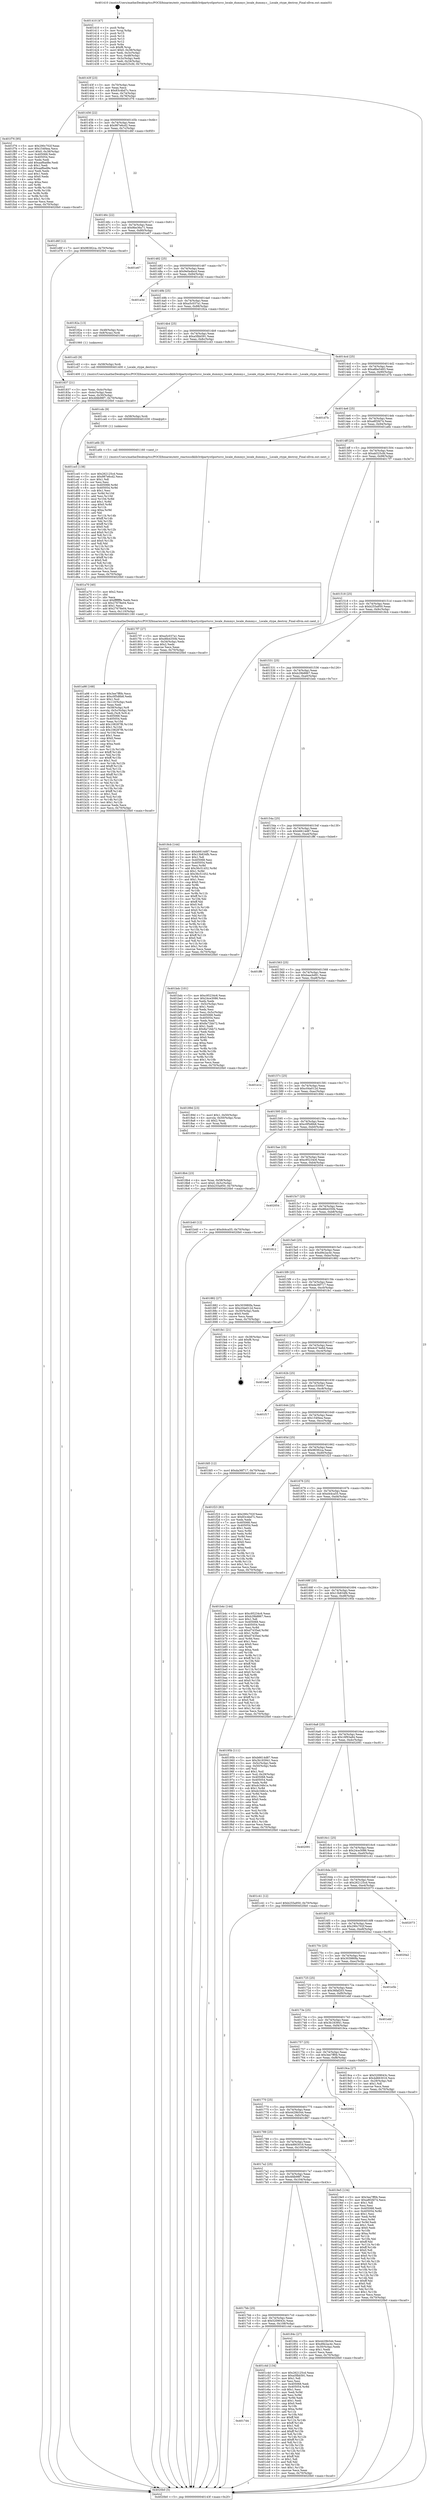digraph "0x401410" {
  label = "0x401410 (/mnt/c/Users/mathe/Desktop/tcc/POCII/binaries/extr_reactossdklib3rdpartystlportsrcc_locale_dummyc_locale_dummy.c__Locale_ctype_destroy_Final-ollvm.out::main(0))"
  labelloc = "t"
  node[shape=record]

  Entry [label="",width=0.3,height=0.3,shape=circle,fillcolor=black,style=filled]
  "0x40143f" [label="{
     0x40143f [23]\l
     | [instrs]\l
     &nbsp;&nbsp;0x40143f \<+3\>: mov -0x70(%rbp),%eax\l
     &nbsp;&nbsp;0x401442 \<+2\>: mov %eax,%ecx\l
     &nbsp;&nbsp;0x401444 \<+6\>: sub $0x83c4bd7c,%ecx\l
     &nbsp;&nbsp;0x40144a \<+3\>: mov %eax,-0x74(%rbp)\l
     &nbsp;&nbsp;0x40144d \<+3\>: mov %ecx,-0x78(%rbp)\l
     &nbsp;&nbsp;0x401450 \<+6\>: je 0000000000401f76 \<main+0xb66\>\l
  }"]
  "0x401f76" [label="{
     0x401f76 [95]\l
     | [instrs]\l
     &nbsp;&nbsp;0x401f76 \<+5\>: mov $0x290c702f,%eax\l
     &nbsp;&nbsp;0x401f7b \<+5\>: mov $0x154f4ea,%ecx\l
     &nbsp;&nbsp;0x401f80 \<+7\>: movl $0x0,-0x38(%rbp)\l
     &nbsp;&nbsp;0x401f87 \<+7\>: mov 0x405068,%edx\l
     &nbsp;&nbsp;0x401f8e \<+7\>: mov 0x405054,%esi\l
     &nbsp;&nbsp;0x401f95 \<+2\>: mov %edx,%edi\l
     &nbsp;&nbsp;0x401f97 \<+6\>: add $0xaaf6ad8e,%edi\l
     &nbsp;&nbsp;0x401f9d \<+3\>: sub $0x1,%edi\l
     &nbsp;&nbsp;0x401fa0 \<+6\>: sub $0xaaf6ad8e,%edi\l
     &nbsp;&nbsp;0x401fa6 \<+3\>: imul %edi,%edx\l
     &nbsp;&nbsp;0x401fa9 \<+3\>: and $0x1,%edx\l
     &nbsp;&nbsp;0x401fac \<+3\>: cmp $0x0,%edx\l
     &nbsp;&nbsp;0x401faf \<+4\>: sete %r8b\l
     &nbsp;&nbsp;0x401fb3 \<+3\>: cmp $0xa,%esi\l
     &nbsp;&nbsp;0x401fb6 \<+4\>: setl %r9b\l
     &nbsp;&nbsp;0x401fba \<+3\>: mov %r8b,%r10b\l
     &nbsp;&nbsp;0x401fbd \<+3\>: and %r9b,%r10b\l
     &nbsp;&nbsp;0x401fc0 \<+3\>: xor %r9b,%r8b\l
     &nbsp;&nbsp;0x401fc3 \<+3\>: or %r8b,%r10b\l
     &nbsp;&nbsp;0x401fc6 \<+4\>: test $0x1,%r10b\l
     &nbsp;&nbsp;0x401fca \<+3\>: cmovne %ecx,%eax\l
     &nbsp;&nbsp;0x401fcd \<+3\>: mov %eax,-0x70(%rbp)\l
     &nbsp;&nbsp;0x401fd0 \<+5\>: jmp 00000000004020b0 \<main+0xca0\>\l
  }"]
  "0x401456" [label="{
     0x401456 [22]\l
     | [instrs]\l
     &nbsp;&nbsp;0x401456 \<+5\>: jmp 000000000040145b \<main+0x4b\>\l
     &nbsp;&nbsp;0x40145b \<+3\>: mov -0x74(%rbp),%eax\l
     &nbsp;&nbsp;0x40145e \<+5\>: sub $0x987e6cd2,%eax\l
     &nbsp;&nbsp;0x401463 \<+3\>: mov %eax,-0x7c(%rbp)\l
     &nbsp;&nbsp;0x401466 \<+6\>: je 0000000000401d6f \<main+0x95f\>\l
  }"]
  Exit [label="",width=0.3,height=0.3,shape=circle,fillcolor=black,style=filled,peripheries=2]
  "0x401d6f" [label="{
     0x401d6f [12]\l
     | [instrs]\l
     &nbsp;&nbsp;0x401d6f \<+7\>: movl $0x98382ca,-0x70(%rbp)\l
     &nbsp;&nbsp;0x401d76 \<+5\>: jmp 00000000004020b0 \<main+0xca0\>\l
  }"]
  "0x40146c" [label="{
     0x40146c [22]\l
     | [instrs]\l
     &nbsp;&nbsp;0x40146c \<+5\>: jmp 0000000000401471 \<main+0x61\>\l
     &nbsp;&nbsp;0x401471 \<+3\>: mov -0x74(%rbp),%eax\l
     &nbsp;&nbsp;0x401474 \<+5\>: sub $0x9be36a71,%eax\l
     &nbsp;&nbsp;0x401479 \<+3\>: mov %eax,-0x80(%rbp)\l
     &nbsp;&nbsp;0x40147c \<+6\>: je 0000000000401e67 \<main+0xa57\>\l
  }"]
  "0x401ce5" [label="{
     0x401ce5 [138]\l
     | [instrs]\l
     &nbsp;&nbsp;0x401ce5 \<+5\>: mov $0x262125cd,%eax\l
     &nbsp;&nbsp;0x401cea \<+5\>: mov $0x987e6cd2,%ecx\l
     &nbsp;&nbsp;0x401cef \<+2\>: mov $0x1,%dl\l
     &nbsp;&nbsp;0x401cf1 \<+2\>: xor %esi,%esi\l
     &nbsp;&nbsp;0x401cf3 \<+8\>: mov 0x405068,%r8d\l
     &nbsp;&nbsp;0x401cfb \<+8\>: mov 0x405054,%r9d\l
     &nbsp;&nbsp;0x401d03 \<+3\>: sub $0x1,%esi\l
     &nbsp;&nbsp;0x401d06 \<+3\>: mov %r8d,%r10d\l
     &nbsp;&nbsp;0x401d09 \<+3\>: add %esi,%r10d\l
     &nbsp;&nbsp;0x401d0c \<+4\>: imul %r10d,%r8d\l
     &nbsp;&nbsp;0x401d10 \<+4\>: and $0x1,%r8d\l
     &nbsp;&nbsp;0x401d14 \<+4\>: cmp $0x0,%r8d\l
     &nbsp;&nbsp;0x401d18 \<+4\>: sete %r11b\l
     &nbsp;&nbsp;0x401d1c \<+4\>: cmp $0xa,%r9d\l
     &nbsp;&nbsp;0x401d20 \<+3\>: setl %bl\l
     &nbsp;&nbsp;0x401d23 \<+3\>: mov %r11b,%r14b\l
     &nbsp;&nbsp;0x401d26 \<+4\>: xor $0xff,%r14b\l
     &nbsp;&nbsp;0x401d2a \<+3\>: mov %bl,%r15b\l
     &nbsp;&nbsp;0x401d2d \<+4\>: xor $0xff,%r15b\l
     &nbsp;&nbsp;0x401d31 \<+3\>: xor $0x0,%dl\l
     &nbsp;&nbsp;0x401d34 \<+3\>: mov %r14b,%r12b\l
     &nbsp;&nbsp;0x401d37 \<+4\>: and $0x0,%r12b\l
     &nbsp;&nbsp;0x401d3b \<+3\>: and %dl,%r11b\l
     &nbsp;&nbsp;0x401d3e \<+3\>: mov %r15b,%r13b\l
     &nbsp;&nbsp;0x401d41 \<+4\>: and $0x0,%r13b\l
     &nbsp;&nbsp;0x401d45 \<+2\>: and %dl,%bl\l
     &nbsp;&nbsp;0x401d47 \<+3\>: or %r11b,%r12b\l
     &nbsp;&nbsp;0x401d4a \<+3\>: or %bl,%r13b\l
     &nbsp;&nbsp;0x401d4d \<+3\>: xor %r13b,%r12b\l
     &nbsp;&nbsp;0x401d50 \<+3\>: or %r15b,%r14b\l
     &nbsp;&nbsp;0x401d53 \<+4\>: xor $0xff,%r14b\l
     &nbsp;&nbsp;0x401d57 \<+3\>: or $0x0,%dl\l
     &nbsp;&nbsp;0x401d5a \<+3\>: and %dl,%r14b\l
     &nbsp;&nbsp;0x401d5d \<+3\>: or %r14b,%r12b\l
     &nbsp;&nbsp;0x401d60 \<+4\>: test $0x1,%r12b\l
     &nbsp;&nbsp;0x401d64 \<+3\>: cmovne %ecx,%eax\l
     &nbsp;&nbsp;0x401d67 \<+3\>: mov %eax,-0x70(%rbp)\l
     &nbsp;&nbsp;0x401d6a \<+5\>: jmp 00000000004020b0 \<main+0xca0\>\l
  }"]
  "0x401e67" [label="{
     0x401e67\l
  }", style=dashed]
  "0x401482" [label="{
     0x401482 [25]\l
     | [instrs]\l
     &nbsp;&nbsp;0x401482 \<+5\>: jmp 0000000000401487 \<main+0x77\>\l
     &nbsp;&nbsp;0x401487 \<+3\>: mov -0x74(%rbp),%eax\l
     &nbsp;&nbsp;0x40148a \<+5\>: sub $0x9e0a4bcd,%eax\l
     &nbsp;&nbsp;0x40148f \<+6\>: mov %eax,-0x84(%rbp)\l
     &nbsp;&nbsp;0x401495 \<+6\>: je 0000000000401e3d \<main+0xa2d\>\l
  }"]
  "0x401cdc" [label="{
     0x401cdc [9]\l
     | [instrs]\l
     &nbsp;&nbsp;0x401cdc \<+4\>: mov -0x58(%rbp),%rdi\l
     &nbsp;&nbsp;0x401ce0 \<+5\>: call 0000000000401030 \<free@plt\>\l
     | [calls]\l
     &nbsp;&nbsp;0x401030 \{1\} (unknown)\l
  }"]
  "0x401e3d" [label="{
     0x401e3d\l
  }", style=dashed]
  "0x40149b" [label="{
     0x40149b [25]\l
     | [instrs]\l
     &nbsp;&nbsp;0x40149b \<+5\>: jmp 00000000004014a0 \<main+0x90\>\l
     &nbsp;&nbsp;0x4014a0 \<+3\>: mov -0x74(%rbp),%eax\l
     &nbsp;&nbsp;0x4014a3 \<+5\>: sub $0xa5c037a1,%eax\l
     &nbsp;&nbsp;0x4014a8 \<+6\>: mov %eax,-0x88(%rbp)\l
     &nbsp;&nbsp;0x4014ae \<+6\>: je 000000000040182a \<main+0x41a\>\l
  }"]
  "0x4017d4" [label="{
     0x4017d4\l
  }", style=dashed]
  "0x40182a" [label="{
     0x40182a [13]\l
     | [instrs]\l
     &nbsp;&nbsp;0x40182a \<+4\>: mov -0x48(%rbp),%rax\l
     &nbsp;&nbsp;0x40182e \<+4\>: mov 0x8(%rax),%rdi\l
     &nbsp;&nbsp;0x401832 \<+5\>: call 0000000000401060 \<atoi@plt\>\l
     | [calls]\l
     &nbsp;&nbsp;0x401060 \{1\} (unknown)\l
  }"]
  "0x4014b4" [label="{
     0x4014b4 [25]\l
     | [instrs]\l
     &nbsp;&nbsp;0x4014b4 \<+5\>: jmp 00000000004014b9 \<main+0xa9\>\l
     &nbsp;&nbsp;0x4014b9 \<+3\>: mov -0x74(%rbp),%eax\l
     &nbsp;&nbsp;0x4014bc \<+5\>: sub $0xa5fbb591,%eax\l
     &nbsp;&nbsp;0x4014c1 \<+6\>: mov %eax,-0x8c(%rbp)\l
     &nbsp;&nbsp;0x4014c7 \<+6\>: je 0000000000401cd3 \<main+0x8c3\>\l
  }"]
  "0x401c4d" [label="{
     0x401c4d [134]\l
     | [instrs]\l
     &nbsp;&nbsp;0x401c4d \<+5\>: mov $0x262125cd,%eax\l
     &nbsp;&nbsp;0x401c52 \<+5\>: mov $0xa5fbb591,%ecx\l
     &nbsp;&nbsp;0x401c57 \<+2\>: mov $0x1,%dl\l
     &nbsp;&nbsp;0x401c59 \<+2\>: xor %esi,%esi\l
     &nbsp;&nbsp;0x401c5b \<+7\>: mov 0x405068,%edi\l
     &nbsp;&nbsp;0x401c62 \<+8\>: mov 0x405054,%r8d\l
     &nbsp;&nbsp;0x401c6a \<+3\>: sub $0x1,%esi\l
     &nbsp;&nbsp;0x401c6d \<+3\>: mov %edi,%r9d\l
     &nbsp;&nbsp;0x401c70 \<+3\>: add %esi,%r9d\l
     &nbsp;&nbsp;0x401c73 \<+4\>: imul %r9d,%edi\l
     &nbsp;&nbsp;0x401c77 \<+3\>: and $0x1,%edi\l
     &nbsp;&nbsp;0x401c7a \<+3\>: cmp $0x0,%edi\l
     &nbsp;&nbsp;0x401c7d \<+4\>: sete %r10b\l
     &nbsp;&nbsp;0x401c81 \<+4\>: cmp $0xa,%r8d\l
     &nbsp;&nbsp;0x401c85 \<+4\>: setl %r11b\l
     &nbsp;&nbsp;0x401c89 \<+3\>: mov %r10b,%bl\l
     &nbsp;&nbsp;0x401c8c \<+3\>: xor $0xff,%bl\l
     &nbsp;&nbsp;0x401c8f \<+3\>: mov %r11b,%r14b\l
     &nbsp;&nbsp;0x401c92 \<+4\>: xor $0xff,%r14b\l
     &nbsp;&nbsp;0x401c96 \<+3\>: xor $0x1,%dl\l
     &nbsp;&nbsp;0x401c99 \<+3\>: mov %bl,%r15b\l
     &nbsp;&nbsp;0x401c9c \<+4\>: and $0xff,%r15b\l
     &nbsp;&nbsp;0x401ca0 \<+3\>: and %dl,%r10b\l
     &nbsp;&nbsp;0x401ca3 \<+3\>: mov %r14b,%r12b\l
     &nbsp;&nbsp;0x401ca6 \<+4\>: and $0xff,%r12b\l
     &nbsp;&nbsp;0x401caa \<+3\>: and %dl,%r11b\l
     &nbsp;&nbsp;0x401cad \<+3\>: or %r10b,%r15b\l
     &nbsp;&nbsp;0x401cb0 \<+3\>: or %r11b,%r12b\l
     &nbsp;&nbsp;0x401cb3 \<+3\>: xor %r12b,%r15b\l
     &nbsp;&nbsp;0x401cb6 \<+3\>: or %r14b,%bl\l
     &nbsp;&nbsp;0x401cb9 \<+3\>: xor $0xff,%bl\l
     &nbsp;&nbsp;0x401cbc \<+3\>: or $0x1,%dl\l
     &nbsp;&nbsp;0x401cbf \<+2\>: and %dl,%bl\l
     &nbsp;&nbsp;0x401cc1 \<+3\>: or %bl,%r15b\l
     &nbsp;&nbsp;0x401cc4 \<+4\>: test $0x1,%r15b\l
     &nbsp;&nbsp;0x401cc8 \<+3\>: cmovne %ecx,%eax\l
     &nbsp;&nbsp;0x401ccb \<+3\>: mov %eax,-0x70(%rbp)\l
     &nbsp;&nbsp;0x401cce \<+5\>: jmp 00000000004020b0 \<main+0xca0\>\l
  }"]
  "0x401cd3" [label="{
     0x401cd3 [9]\l
     | [instrs]\l
     &nbsp;&nbsp;0x401cd3 \<+4\>: mov -0x58(%rbp),%rdi\l
     &nbsp;&nbsp;0x401cd7 \<+5\>: call 0000000000401400 \<_Locale_ctype_destroy\>\l
     | [calls]\l
     &nbsp;&nbsp;0x401400 \{1\} (/mnt/c/Users/mathe/Desktop/tcc/POCII/binaries/extr_reactossdklib3rdpartystlportsrcc_locale_dummyc_locale_dummy.c__Locale_ctype_destroy_Final-ollvm.out::_Locale_ctype_destroy)\l
  }"]
  "0x4014cd" [label="{
     0x4014cd [25]\l
     | [instrs]\l
     &nbsp;&nbsp;0x4014cd \<+5\>: jmp 00000000004014d2 \<main+0xc2\>\l
     &nbsp;&nbsp;0x4014d2 \<+3\>: mov -0x74(%rbp),%eax\l
     &nbsp;&nbsp;0x4014d5 \<+5\>: sub $0xa8be5483,%eax\l
     &nbsp;&nbsp;0x4014da \<+6\>: mov %eax,-0x90(%rbp)\l
     &nbsp;&nbsp;0x4014e0 \<+6\>: je 0000000000401d7b \<main+0x96b\>\l
  }"]
  "0x401a98" [label="{
     0x401a98 [168]\l
     | [instrs]\l
     &nbsp;&nbsp;0x401a98 \<+5\>: mov $0x3ee7ff0b,%ecx\l
     &nbsp;&nbsp;0x401a9d \<+5\>: mov $0xc0f5d6b8,%edx\l
     &nbsp;&nbsp;0x401aa2 \<+3\>: mov $0x1,%sil\l
     &nbsp;&nbsp;0x401aa5 \<+6\>: mov -0x110(%rbp),%edi\l
     &nbsp;&nbsp;0x401aab \<+3\>: imul %eax,%edi\l
     &nbsp;&nbsp;0x401aae \<+4\>: mov -0x58(%rbp),%r8\l
     &nbsp;&nbsp;0x401ab2 \<+4\>: movslq -0x5c(%rbp),%r9\l
     &nbsp;&nbsp;0x401ab6 \<+4\>: mov %edi,(%r8,%r9,4)\l
     &nbsp;&nbsp;0x401aba \<+7\>: mov 0x405068,%eax\l
     &nbsp;&nbsp;0x401ac1 \<+7\>: mov 0x405054,%edi\l
     &nbsp;&nbsp;0x401ac8 \<+3\>: mov %eax,%r10d\l
     &nbsp;&nbsp;0x401acb \<+7\>: add $0x108287f6,%r10d\l
     &nbsp;&nbsp;0x401ad2 \<+4\>: sub $0x1,%r10d\l
     &nbsp;&nbsp;0x401ad6 \<+7\>: sub $0x108287f6,%r10d\l
     &nbsp;&nbsp;0x401add \<+4\>: imul %r10d,%eax\l
     &nbsp;&nbsp;0x401ae1 \<+3\>: and $0x1,%eax\l
     &nbsp;&nbsp;0x401ae4 \<+3\>: cmp $0x0,%eax\l
     &nbsp;&nbsp;0x401ae7 \<+4\>: sete %r11b\l
     &nbsp;&nbsp;0x401aeb \<+3\>: cmp $0xa,%edi\l
     &nbsp;&nbsp;0x401aee \<+3\>: setl %bl\l
     &nbsp;&nbsp;0x401af1 \<+3\>: mov %r11b,%r14b\l
     &nbsp;&nbsp;0x401af4 \<+4\>: xor $0xff,%r14b\l
     &nbsp;&nbsp;0x401af8 \<+3\>: mov %bl,%r15b\l
     &nbsp;&nbsp;0x401afb \<+4\>: xor $0xff,%r15b\l
     &nbsp;&nbsp;0x401aff \<+4\>: xor $0x1,%sil\l
     &nbsp;&nbsp;0x401b03 \<+3\>: mov %r14b,%r12b\l
     &nbsp;&nbsp;0x401b06 \<+4\>: and $0xff,%r12b\l
     &nbsp;&nbsp;0x401b0a \<+3\>: and %sil,%r11b\l
     &nbsp;&nbsp;0x401b0d \<+3\>: mov %r15b,%r13b\l
     &nbsp;&nbsp;0x401b10 \<+4\>: and $0xff,%r13b\l
     &nbsp;&nbsp;0x401b14 \<+3\>: and %sil,%bl\l
     &nbsp;&nbsp;0x401b17 \<+3\>: or %r11b,%r12b\l
     &nbsp;&nbsp;0x401b1a \<+3\>: or %bl,%r13b\l
     &nbsp;&nbsp;0x401b1d \<+3\>: xor %r13b,%r12b\l
     &nbsp;&nbsp;0x401b20 \<+3\>: or %r15b,%r14b\l
     &nbsp;&nbsp;0x401b23 \<+4\>: xor $0xff,%r14b\l
     &nbsp;&nbsp;0x401b27 \<+4\>: or $0x1,%sil\l
     &nbsp;&nbsp;0x401b2b \<+3\>: and %sil,%r14b\l
     &nbsp;&nbsp;0x401b2e \<+3\>: or %r14b,%r12b\l
     &nbsp;&nbsp;0x401b31 \<+4\>: test $0x1,%r12b\l
     &nbsp;&nbsp;0x401b35 \<+3\>: cmovne %edx,%ecx\l
     &nbsp;&nbsp;0x401b38 \<+3\>: mov %ecx,-0x70(%rbp)\l
     &nbsp;&nbsp;0x401b3b \<+5\>: jmp 00000000004020b0 \<main+0xca0\>\l
  }"]
  "0x401d7b" [label="{
     0x401d7b\l
  }", style=dashed]
  "0x4014e6" [label="{
     0x4014e6 [25]\l
     | [instrs]\l
     &nbsp;&nbsp;0x4014e6 \<+5\>: jmp 00000000004014eb \<main+0xdb\>\l
     &nbsp;&nbsp;0x4014eb \<+3\>: mov -0x74(%rbp),%eax\l
     &nbsp;&nbsp;0x4014ee \<+5\>: sub $0xa8f2fd74,%eax\l
     &nbsp;&nbsp;0x4014f3 \<+6\>: mov %eax,-0x94(%rbp)\l
     &nbsp;&nbsp;0x4014f9 \<+6\>: je 0000000000401a6b \<main+0x65b\>\l
  }"]
  "0x401a70" [label="{
     0x401a70 [40]\l
     | [instrs]\l
     &nbsp;&nbsp;0x401a70 \<+5\>: mov $0x2,%ecx\l
     &nbsp;&nbsp;0x401a75 \<+1\>: cltd\l
     &nbsp;&nbsp;0x401a76 \<+2\>: idiv %ecx\l
     &nbsp;&nbsp;0x401a78 \<+6\>: imul $0xfffffffe,%edx,%ecx\l
     &nbsp;&nbsp;0x401a7e \<+6\>: sub $0x27678e04,%ecx\l
     &nbsp;&nbsp;0x401a84 \<+3\>: add $0x1,%ecx\l
     &nbsp;&nbsp;0x401a87 \<+6\>: add $0x27678e04,%ecx\l
     &nbsp;&nbsp;0x401a8d \<+6\>: mov %ecx,-0x110(%rbp)\l
     &nbsp;&nbsp;0x401a93 \<+5\>: call 0000000000401160 \<next_i\>\l
     | [calls]\l
     &nbsp;&nbsp;0x401160 \{1\} (/mnt/c/Users/mathe/Desktop/tcc/POCII/binaries/extr_reactossdklib3rdpartystlportsrcc_locale_dummyc_locale_dummy.c__Locale_ctype_destroy_Final-ollvm.out::next_i)\l
  }"]
  "0x401a6b" [label="{
     0x401a6b [5]\l
     | [instrs]\l
     &nbsp;&nbsp;0x401a6b \<+5\>: call 0000000000401160 \<next_i\>\l
     | [calls]\l
     &nbsp;&nbsp;0x401160 \{1\} (/mnt/c/Users/mathe/Desktop/tcc/POCII/binaries/extr_reactossdklib3rdpartystlportsrcc_locale_dummyc_locale_dummy.c__Locale_ctype_destroy_Final-ollvm.out::next_i)\l
  }"]
  "0x4014ff" [label="{
     0x4014ff [25]\l
     | [instrs]\l
     &nbsp;&nbsp;0x4014ff \<+5\>: jmp 0000000000401504 \<main+0xf4\>\l
     &nbsp;&nbsp;0x401504 \<+3\>: mov -0x74(%rbp),%eax\l
     &nbsp;&nbsp;0x401507 \<+5\>: sub $0xab525cfd,%eax\l
     &nbsp;&nbsp;0x40150c \<+6\>: mov %eax,-0x98(%rbp)\l
     &nbsp;&nbsp;0x401512 \<+6\>: je 00000000004017f7 \<main+0x3e7\>\l
  }"]
  "0x4018b4" [label="{
     0x4018b4 [23]\l
     | [instrs]\l
     &nbsp;&nbsp;0x4018b4 \<+4\>: mov %rax,-0x58(%rbp)\l
     &nbsp;&nbsp;0x4018b8 \<+7\>: movl $0x0,-0x5c(%rbp)\l
     &nbsp;&nbsp;0x4018bf \<+7\>: movl $0xb255a950,-0x70(%rbp)\l
     &nbsp;&nbsp;0x4018c6 \<+5\>: jmp 00000000004020b0 \<main+0xca0\>\l
  }"]
  "0x4017f7" [label="{
     0x4017f7 [27]\l
     | [instrs]\l
     &nbsp;&nbsp;0x4017f7 \<+5\>: mov $0xa5c037a1,%eax\l
     &nbsp;&nbsp;0x4017fc \<+5\>: mov $0xd6b4350b,%ecx\l
     &nbsp;&nbsp;0x401801 \<+3\>: mov -0x34(%rbp),%edx\l
     &nbsp;&nbsp;0x401804 \<+3\>: cmp $0x2,%edx\l
     &nbsp;&nbsp;0x401807 \<+3\>: cmovne %ecx,%eax\l
     &nbsp;&nbsp;0x40180a \<+3\>: mov %eax,-0x70(%rbp)\l
     &nbsp;&nbsp;0x40180d \<+5\>: jmp 00000000004020b0 \<main+0xca0\>\l
  }"]
  "0x401518" [label="{
     0x401518 [25]\l
     | [instrs]\l
     &nbsp;&nbsp;0x401518 \<+5\>: jmp 000000000040151d \<main+0x10d\>\l
     &nbsp;&nbsp;0x40151d \<+3\>: mov -0x74(%rbp),%eax\l
     &nbsp;&nbsp;0x401520 \<+5\>: sub $0xb255a950,%eax\l
     &nbsp;&nbsp;0x401525 \<+6\>: mov %eax,-0x9c(%rbp)\l
     &nbsp;&nbsp;0x40152b \<+6\>: je 00000000004018cb \<main+0x4bb\>\l
  }"]
  "0x4020b0" [label="{
     0x4020b0 [5]\l
     | [instrs]\l
     &nbsp;&nbsp;0x4020b0 \<+5\>: jmp 000000000040143f \<main+0x2f\>\l
  }"]
  "0x401410" [label="{
     0x401410 [47]\l
     | [instrs]\l
     &nbsp;&nbsp;0x401410 \<+1\>: push %rbp\l
     &nbsp;&nbsp;0x401411 \<+3\>: mov %rsp,%rbp\l
     &nbsp;&nbsp;0x401414 \<+2\>: push %r15\l
     &nbsp;&nbsp;0x401416 \<+2\>: push %r14\l
     &nbsp;&nbsp;0x401418 \<+2\>: push %r13\l
     &nbsp;&nbsp;0x40141a \<+2\>: push %r12\l
     &nbsp;&nbsp;0x40141c \<+1\>: push %rbx\l
     &nbsp;&nbsp;0x40141d \<+7\>: sub $0xf8,%rsp\l
     &nbsp;&nbsp;0x401424 \<+7\>: movl $0x0,-0x38(%rbp)\l
     &nbsp;&nbsp;0x40142b \<+3\>: mov %edi,-0x3c(%rbp)\l
     &nbsp;&nbsp;0x40142e \<+4\>: mov %rsi,-0x48(%rbp)\l
     &nbsp;&nbsp;0x401432 \<+3\>: mov -0x3c(%rbp),%edi\l
     &nbsp;&nbsp;0x401435 \<+3\>: mov %edi,-0x34(%rbp)\l
     &nbsp;&nbsp;0x401438 \<+7\>: movl $0xab525cfd,-0x70(%rbp)\l
  }"]
  "0x401837" [label="{
     0x401837 [21]\l
     | [instrs]\l
     &nbsp;&nbsp;0x401837 \<+3\>: mov %eax,-0x4c(%rbp)\l
     &nbsp;&nbsp;0x40183a \<+3\>: mov -0x4c(%rbp),%eax\l
     &nbsp;&nbsp;0x40183d \<+3\>: mov %eax,-0x30(%rbp)\l
     &nbsp;&nbsp;0x401840 \<+7\>: movl $0x4fdb98f7,-0x70(%rbp)\l
     &nbsp;&nbsp;0x401847 \<+5\>: jmp 00000000004020b0 \<main+0xca0\>\l
  }"]
  "0x4017bb" [label="{
     0x4017bb [25]\l
     | [instrs]\l
     &nbsp;&nbsp;0x4017bb \<+5\>: jmp 00000000004017c0 \<main+0x3b0\>\l
     &nbsp;&nbsp;0x4017c0 \<+3\>: mov -0x74(%rbp),%eax\l
     &nbsp;&nbsp;0x4017c3 \<+5\>: sub $0x5209043c,%eax\l
     &nbsp;&nbsp;0x4017c8 \<+6\>: mov %eax,-0x108(%rbp)\l
     &nbsp;&nbsp;0x4017ce \<+6\>: je 0000000000401c4d \<main+0x83d\>\l
  }"]
  "0x4018cb" [label="{
     0x4018cb [144]\l
     | [instrs]\l
     &nbsp;&nbsp;0x4018cb \<+5\>: mov $0xb6614d87,%eax\l
     &nbsp;&nbsp;0x4018d0 \<+5\>: mov $0x13b834fb,%ecx\l
     &nbsp;&nbsp;0x4018d5 \<+2\>: mov $0x1,%dl\l
     &nbsp;&nbsp;0x4018d7 \<+7\>: mov 0x405068,%esi\l
     &nbsp;&nbsp;0x4018de \<+7\>: mov 0x405054,%edi\l
     &nbsp;&nbsp;0x4018e5 \<+3\>: mov %esi,%r8d\l
     &nbsp;&nbsp;0x4018e8 \<+7\>: add $0x36c51452,%r8d\l
     &nbsp;&nbsp;0x4018ef \<+4\>: sub $0x1,%r8d\l
     &nbsp;&nbsp;0x4018f3 \<+7\>: sub $0x36c51452,%r8d\l
     &nbsp;&nbsp;0x4018fa \<+4\>: imul %r8d,%esi\l
     &nbsp;&nbsp;0x4018fe \<+3\>: and $0x1,%esi\l
     &nbsp;&nbsp;0x401901 \<+3\>: cmp $0x0,%esi\l
     &nbsp;&nbsp;0x401904 \<+4\>: sete %r9b\l
     &nbsp;&nbsp;0x401908 \<+3\>: cmp $0xa,%edi\l
     &nbsp;&nbsp;0x40190b \<+4\>: setl %r10b\l
     &nbsp;&nbsp;0x40190f \<+3\>: mov %r9b,%r11b\l
     &nbsp;&nbsp;0x401912 \<+4\>: xor $0xff,%r11b\l
     &nbsp;&nbsp;0x401916 \<+3\>: mov %r10b,%bl\l
     &nbsp;&nbsp;0x401919 \<+3\>: xor $0xff,%bl\l
     &nbsp;&nbsp;0x40191c \<+3\>: xor $0x0,%dl\l
     &nbsp;&nbsp;0x40191f \<+3\>: mov %r11b,%r14b\l
     &nbsp;&nbsp;0x401922 \<+4\>: and $0x0,%r14b\l
     &nbsp;&nbsp;0x401926 \<+3\>: and %dl,%r9b\l
     &nbsp;&nbsp;0x401929 \<+3\>: mov %bl,%r15b\l
     &nbsp;&nbsp;0x40192c \<+4\>: and $0x0,%r15b\l
     &nbsp;&nbsp;0x401930 \<+3\>: and %dl,%r10b\l
     &nbsp;&nbsp;0x401933 \<+3\>: or %r9b,%r14b\l
     &nbsp;&nbsp;0x401936 \<+3\>: or %r10b,%r15b\l
     &nbsp;&nbsp;0x401939 \<+3\>: xor %r15b,%r14b\l
     &nbsp;&nbsp;0x40193c \<+3\>: or %bl,%r11b\l
     &nbsp;&nbsp;0x40193f \<+4\>: xor $0xff,%r11b\l
     &nbsp;&nbsp;0x401943 \<+3\>: or $0x0,%dl\l
     &nbsp;&nbsp;0x401946 \<+3\>: and %dl,%r11b\l
     &nbsp;&nbsp;0x401949 \<+3\>: or %r11b,%r14b\l
     &nbsp;&nbsp;0x40194c \<+4\>: test $0x1,%r14b\l
     &nbsp;&nbsp;0x401950 \<+3\>: cmovne %ecx,%eax\l
     &nbsp;&nbsp;0x401953 \<+3\>: mov %eax,-0x70(%rbp)\l
     &nbsp;&nbsp;0x401956 \<+5\>: jmp 00000000004020b0 \<main+0xca0\>\l
  }"]
  "0x401531" [label="{
     0x401531 [25]\l
     | [instrs]\l
     &nbsp;&nbsp;0x401531 \<+5\>: jmp 0000000000401536 \<main+0x126\>\l
     &nbsp;&nbsp;0x401536 \<+3\>: mov -0x74(%rbp),%eax\l
     &nbsp;&nbsp;0x401539 \<+5\>: sub $0xb29b8867,%eax\l
     &nbsp;&nbsp;0x40153e \<+6\>: mov %eax,-0xa0(%rbp)\l
     &nbsp;&nbsp;0x401544 \<+6\>: je 0000000000401bdc \<main+0x7cc\>\l
  }"]
  "0x40184c" [label="{
     0x40184c [27]\l
     | [instrs]\l
     &nbsp;&nbsp;0x40184c \<+5\>: mov $0x4429b544,%eax\l
     &nbsp;&nbsp;0x401851 \<+5\>: mov $0xd9e2ac4c,%ecx\l
     &nbsp;&nbsp;0x401856 \<+3\>: mov -0x30(%rbp),%edx\l
     &nbsp;&nbsp;0x401859 \<+3\>: cmp $0x1,%edx\l
     &nbsp;&nbsp;0x40185c \<+3\>: cmovl %ecx,%eax\l
     &nbsp;&nbsp;0x40185f \<+3\>: mov %eax,-0x70(%rbp)\l
     &nbsp;&nbsp;0x401862 \<+5\>: jmp 00000000004020b0 \<main+0xca0\>\l
  }"]
  "0x401bdc" [label="{
     0x401bdc [101]\l
     | [instrs]\l
     &nbsp;&nbsp;0x401bdc \<+5\>: mov $0xc95234c6,%eax\l
     &nbsp;&nbsp;0x401be1 \<+5\>: mov $0x24ce3086,%ecx\l
     &nbsp;&nbsp;0x401be6 \<+2\>: xor %edx,%edx\l
     &nbsp;&nbsp;0x401be8 \<+3\>: mov -0x5c(%rbp),%esi\l
     &nbsp;&nbsp;0x401beb \<+3\>: sub $0x1,%edx\l
     &nbsp;&nbsp;0x401bee \<+2\>: sub %edx,%esi\l
     &nbsp;&nbsp;0x401bf0 \<+3\>: mov %esi,-0x5c(%rbp)\l
     &nbsp;&nbsp;0x401bf3 \<+7\>: mov 0x405068,%edx\l
     &nbsp;&nbsp;0x401bfa \<+7\>: mov 0x405054,%esi\l
     &nbsp;&nbsp;0x401c01 \<+2\>: mov %edx,%edi\l
     &nbsp;&nbsp;0x401c03 \<+6\>: add $0x8a72bb72,%edi\l
     &nbsp;&nbsp;0x401c09 \<+3\>: sub $0x1,%edi\l
     &nbsp;&nbsp;0x401c0c \<+6\>: sub $0x8a72bb72,%edi\l
     &nbsp;&nbsp;0x401c12 \<+3\>: imul %edi,%edx\l
     &nbsp;&nbsp;0x401c15 \<+3\>: and $0x1,%edx\l
     &nbsp;&nbsp;0x401c18 \<+3\>: cmp $0x0,%edx\l
     &nbsp;&nbsp;0x401c1b \<+4\>: sete %r8b\l
     &nbsp;&nbsp;0x401c1f \<+3\>: cmp $0xa,%esi\l
     &nbsp;&nbsp;0x401c22 \<+4\>: setl %r9b\l
     &nbsp;&nbsp;0x401c26 \<+3\>: mov %r8b,%r10b\l
     &nbsp;&nbsp;0x401c29 \<+3\>: and %r9b,%r10b\l
     &nbsp;&nbsp;0x401c2c \<+3\>: xor %r9b,%r8b\l
     &nbsp;&nbsp;0x401c2f \<+3\>: or %r8b,%r10b\l
     &nbsp;&nbsp;0x401c32 \<+4\>: test $0x1,%r10b\l
     &nbsp;&nbsp;0x401c36 \<+3\>: cmovne %ecx,%eax\l
     &nbsp;&nbsp;0x401c39 \<+3\>: mov %eax,-0x70(%rbp)\l
     &nbsp;&nbsp;0x401c3c \<+5\>: jmp 00000000004020b0 \<main+0xca0\>\l
  }"]
  "0x40154a" [label="{
     0x40154a [25]\l
     | [instrs]\l
     &nbsp;&nbsp;0x40154a \<+5\>: jmp 000000000040154f \<main+0x13f\>\l
     &nbsp;&nbsp;0x40154f \<+3\>: mov -0x74(%rbp),%eax\l
     &nbsp;&nbsp;0x401552 \<+5\>: sub $0xb6614d87,%eax\l
     &nbsp;&nbsp;0x401557 \<+6\>: mov %eax,-0xa4(%rbp)\l
     &nbsp;&nbsp;0x40155d \<+6\>: je 0000000000401ff6 \<main+0xbe6\>\l
  }"]
  "0x4017a2" [label="{
     0x4017a2 [25]\l
     | [instrs]\l
     &nbsp;&nbsp;0x4017a2 \<+5\>: jmp 00000000004017a7 \<main+0x397\>\l
     &nbsp;&nbsp;0x4017a7 \<+3\>: mov -0x74(%rbp),%eax\l
     &nbsp;&nbsp;0x4017aa \<+5\>: sub $0x4fdb98f7,%eax\l
     &nbsp;&nbsp;0x4017af \<+6\>: mov %eax,-0x104(%rbp)\l
     &nbsp;&nbsp;0x4017b5 \<+6\>: je 000000000040184c \<main+0x43c\>\l
  }"]
  "0x401ff6" [label="{
     0x401ff6\l
  }", style=dashed]
  "0x401563" [label="{
     0x401563 [25]\l
     | [instrs]\l
     &nbsp;&nbsp;0x401563 \<+5\>: jmp 0000000000401568 \<main+0x158\>\l
     &nbsp;&nbsp;0x401568 \<+3\>: mov -0x74(%rbp),%eax\l
     &nbsp;&nbsp;0x40156b \<+5\>: sub $0xbaacbd91,%eax\l
     &nbsp;&nbsp;0x401570 \<+6\>: mov %eax,-0xa8(%rbp)\l
     &nbsp;&nbsp;0x401576 \<+6\>: je 0000000000401e1e \<main+0xa0e\>\l
  }"]
  "0x4019e5" [label="{
     0x4019e5 [134]\l
     | [instrs]\l
     &nbsp;&nbsp;0x4019e5 \<+5\>: mov $0x3ee7ff0b,%eax\l
     &nbsp;&nbsp;0x4019ea \<+5\>: mov $0xa8f2fd74,%ecx\l
     &nbsp;&nbsp;0x4019ef \<+2\>: mov $0x1,%dl\l
     &nbsp;&nbsp;0x4019f1 \<+2\>: xor %esi,%esi\l
     &nbsp;&nbsp;0x4019f3 \<+7\>: mov 0x405068,%edi\l
     &nbsp;&nbsp;0x4019fa \<+8\>: mov 0x405054,%r8d\l
     &nbsp;&nbsp;0x401a02 \<+3\>: sub $0x1,%esi\l
     &nbsp;&nbsp;0x401a05 \<+3\>: mov %edi,%r9d\l
     &nbsp;&nbsp;0x401a08 \<+3\>: add %esi,%r9d\l
     &nbsp;&nbsp;0x401a0b \<+4\>: imul %r9d,%edi\l
     &nbsp;&nbsp;0x401a0f \<+3\>: and $0x1,%edi\l
     &nbsp;&nbsp;0x401a12 \<+3\>: cmp $0x0,%edi\l
     &nbsp;&nbsp;0x401a15 \<+4\>: sete %r10b\l
     &nbsp;&nbsp;0x401a19 \<+4\>: cmp $0xa,%r8d\l
     &nbsp;&nbsp;0x401a1d \<+4\>: setl %r11b\l
     &nbsp;&nbsp;0x401a21 \<+3\>: mov %r10b,%bl\l
     &nbsp;&nbsp;0x401a24 \<+3\>: xor $0xff,%bl\l
     &nbsp;&nbsp;0x401a27 \<+3\>: mov %r11b,%r14b\l
     &nbsp;&nbsp;0x401a2a \<+4\>: xor $0xff,%r14b\l
     &nbsp;&nbsp;0x401a2e \<+3\>: xor $0x0,%dl\l
     &nbsp;&nbsp;0x401a31 \<+3\>: mov %bl,%r15b\l
     &nbsp;&nbsp;0x401a34 \<+4\>: and $0x0,%r15b\l
     &nbsp;&nbsp;0x401a38 \<+3\>: and %dl,%r10b\l
     &nbsp;&nbsp;0x401a3b \<+3\>: mov %r14b,%r12b\l
     &nbsp;&nbsp;0x401a3e \<+4\>: and $0x0,%r12b\l
     &nbsp;&nbsp;0x401a42 \<+3\>: and %dl,%r11b\l
     &nbsp;&nbsp;0x401a45 \<+3\>: or %r10b,%r15b\l
     &nbsp;&nbsp;0x401a48 \<+3\>: or %r11b,%r12b\l
     &nbsp;&nbsp;0x401a4b \<+3\>: xor %r12b,%r15b\l
     &nbsp;&nbsp;0x401a4e \<+3\>: or %r14b,%bl\l
     &nbsp;&nbsp;0x401a51 \<+3\>: xor $0xff,%bl\l
     &nbsp;&nbsp;0x401a54 \<+3\>: or $0x0,%dl\l
     &nbsp;&nbsp;0x401a57 \<+2\>: and %dl,%bl\l
     &nbsp;&nbsp;0x401a59 \<+3\>: or %bl,%r15b\l
     &nbsp;&nbsp;0x401a5c \<+4\>: test $0x1,%r15b\l
     &nbsp;&nbsp;0x401a60 \<+3\>: cmovne %ecx,%eax\l
     &nbsp;&nbsp;0x401a63 \<+3\>: mov %eax,-0x70(%rbp)\l
     &nbsp;&nbsp;0x401a66 \<+5\>: jmp 00000000004020b0 \<main+0xca0\>\l
  }"]
  "0x401e1e" [label="{
     0x401e1e\l
  }", style=dashed]
  "0x40157c" [label="{
     0x40157c [25]\l
     | [instrs]\l
     &nbsp;&nbsp;0x40157c \<+5\>: jmp 0000000000401581 \<main+0x171\>\l
     &nbsp;&nbsp;0x401581 \<+3\>: mov -0x74(%rbp),%eax\l
     &nbsp;&nbsp;0x401584 \<+5\>: sub $0xc04a012d,%eax\l
     &nbsp;&nbsp;0x401589 \<+6\>: mov %eax,-0xac(%rbp)\l
     &nbsp;&nbsp;0x40158f \<+6\>: je 000000000040189d \<main+0x48d\>\l
  }"]
  "0x401789" [label="{
     0x401789 [25]\l
     | [instrs]\l
     &nbsp;&nbsp;0x401789 \<+5\>: jmp 000000000040178e \<main+0x37e\>\l
     &nbsp;&nbsp;0x40178e \<+3\>: mov -0x74(%rbp),%eax\l
     &nbsp;&nbsp;0x401791 \<+5\>: sub $0x4d663016,%eax\l
     &nbsp;&nbsp;0x401796 \<+6\>: mov %eax,-0x100(%rbp)\l
     &nbsp;&nbsp;0x40179c \<+6\>: je 00000000004019e5 \<main+0x5d5\>\l
  }"]
  "0x40189d" [label="{
     0x40189d [23]\l
     | [instrs]\l
     &nbsp;&nbsp;0x40189d \<+7\>: movl $0x1,-0x50(%rbp)\l
     &nbsp;&nbsp;0x4018a4 \<+4\>: movslq -0x50(%rbp),%rax\l
     &nbsp;&nbsp;0x4018a8 \<+4\>: shl $0x2,%rax\l
     &nbsp;&nbsp;0x4018ac \<+3\>: mov %rax,%rdi\l
     &nbsp;&nbsp;0x4018af \<+5\>: call 0000000000401050 \<malloc@plt\>\l
     | [calls]\l
     &nbsp;&nbsp;0x401050 \{1\} (unknown)\l
  }"]
  "0x401595" [label="{
     0x401595 [25]\l
     | [instrs]\l
     &nbsp;&nbsp;0x401595 \<+5\>: jmp 000000000040159a \<main+0x18a\>\l
     &nbsp;&nbsp;0x40159a \<+3\>: mov -0x74(%rbp),%eax\l
     &nbsp;&nbsp;0x40159d \<+5\>: sub $0xc0f5d6b8,%eax\l
     &nbsp;&nbsp;0x4015a2 \<+6\>: mov %eax,-0xb0(%rbp)\l
     &nbsp;&nbsp;0x4015a8 \<+6\>: je 0000000000401b40 \<main+0x730\>\l
  }"]
  "0x401867" [label="{
     0x401867\l
  }", style=dashed]
  "0x401b40" [label="{
     0x401b40 [12]\l
     | [instrs]\l
     &nbsp;&nbsp;0x401b40 \<+7\>: movl $0xd44ca55,-0x70(%rbp)\l
     &nbsp;&nbsp;0x401b47 \<+5\>: jmp 00000000004020b0 \<main+0xca0\>\l
  }"]
  "0x4015ae" [label="{
     0x4015ae [25]\l
     | [instrs]\l
     &nbsp;&nbsp;0x4015ae \<+5\>: jmp 00000000004015b3 \<main+0x1a3\>\l
     &nbsp;&nbsp;0x4015b3 \<+3\>: mov -0x74(%rbp),%eax\l
     &nbsp;&nbsp;0x4015b6 \<+5\>: sub $0xc95234c6,%eax\l
     &nbsp;&nbsp;0x4015bb \<+6\>: mov %eax,-0xb4(%rbp)\l
     &nbsp;&nbsp;0x4015c1 \<+6\>: je 0000000000402054 \<main+0xc44\>\l
  }"]
  "0x401770" [label="{
     0x401770 [25]\l
     | [instrs]\l
     &nbsp;&nbsp;0x401770 \<+5\>: jmp 0000000000401775 \<main+0x365\>\l
     &nbsp;&nbsp;0x401775 \<+3\>: mov -0x74(%rbp),%eax\l
     &nbsp;&nbsp;0x401778 \<+5\>: sub $0x4429b544,%eax\l
     &nbsp;&nbsp;0x40177d \<+6\>: mov %eax,-0xfc(%rbp)\l
     &nbsp;&nbsp;0x401783 \<+6\>: je 0000000000401867 \<main+0x457\>\l
  }"]
  "0x402054" [label="{
     0x402054\l
  }", style=dashed]
  "0x4015c7" [label="{
     0x4015c7 [25]\l
     | [instrs]\l
     &nbsp;&nbsp;0x4015c7 \<+5\>: jmp 00000000004015cc \<main+0x1bc\>\l
     &nbsp;&nbsp;0x4015cc \<+3\>: mov -0x74(%rbp),%eax\l
     &nbsp;&nbsp;0x4015cf \<+5\>: sub $0xd6b4350b,%eax\l
     &nbsp;&nbsp;0x4015d4 \<+6\>: mov %eax,-0xb8(%rbp)\l
     &nbsp;&nbsp;0x4015da \<+6\>: je 0000000000401812 \<main+0x402\>\l
  }"]
  "0x402002" [label="{
     0x402002\l
  }", style=dashed]
  "0x401812" [label="{
     0x401812\l
  }", style=dashed]
  "0x4015e0" [label="{
     0x4015e0 [25]\l
     | [instrs]\l
     &nbsp;&nbsp;0x4015e0 \<+5\>: jmp 00000000004015e5 \<main+0x1d5\>\l
     &nbsp;&nbsp;0x4015e5 \<+3\>: mov -0x74(%rbp),%eax\l
     &nbsp;&nbsp;0x4015e8 \<+5\>: sub $0xd9e2ac4c,%eax\l
     &nbsp;&nbsp;0x4015ed \<+6\>: mov %eax,-0xbc(%rbp)\l
     &nbsp;&nbsp;0x4015f3 \<+6\>: je 0000000000401882 \<main+0x472\>\l
  }"]
  "0x401757" [label="{
     0x401757 [25]\l
     | [instrs]\l
     &nbsp;&nbsp;0x401757 \<+5\>: jmp 000000000040175c \<main+0x34c\>\l
     &nbsp;&nbsp;0x40175c \<+3\>: mov -0x74(%rbp),%eax\l
     &nbsp;&nbsp;0x40175f \<+5\>: sub $0x3ee7ff0b,%eax\l
     &nbsp;&nbsp;0x401764 \<+6\>: mov %eax,-0xf8(%rbp)\l
     &nbsp;&nbsp;0x40176a \<+6\>: je 0000000000402002 \<main+0xbf2\>\l
  }"]
  "0x401882" [label="{
     0x401882 [27]\l
     | [instrs]\l
     &nbsp;&nbsp;0x401882 \<+5\>: mov $0x303980fa,%eax\l
     &nbsp;&nbsp;0x401887 \<+5\>: mov $0xc04a012d,%ecx\l
     &nbsp;&nbsp;0x40188c \<+3\>: mov -0x30(%rbp),%edx\l
     &nbsp;&nbsp;0x40188f \<+3\>: cmp $0x0,%edx\l
     &nbsp;&nbsp;0x401892 \<+3\>: cmove %ecx,%eax\l
     &nbsp;&nbsp;0x401895 \<+3\>: mov %eax,-0x70(%rbp)\l
     &nbsp;&nbsp;0x401898 \<+5\>: jmp 00000000004020b0 \<main+0xca0\>\l
  }"]
  "0x4015f9" [label="{
     0x4015f9 [25]\l
     | [instrs]\l
     &nbsp;&nbsp;0x4015f9 \<+5\>: jmp 00000000004015fe \<main+0x1ee\>\l
     &nbsp;&nbsp;0x4015fe \<+3\>: mov -0x74(%rbp),%eax\l
     &nbsp;&nbsp;0x401601 \<+5\>: sub $0xda36f717,%eax\l
     &nbsp;&nbsp;0x401606 \<+6\>: mov %eax,-0xc0(%rbp)\l
     &nbsp;&nbsp;0x40160c \<+6\>: je 0000000000401fe1 \<main+0xbd1\>\l
  }"]
  "0x4019ca" [label="{
     0x4019ca [27]\l
     | [instrs]\l
     &nbsp;&nbsp;0x4019ca \<+5\>: mov $0x5209043c,%eax\l
     &nbsp;&nbsp;0x4019cf \<+5\>: mov $0x4d663016,%ecx\l
     &nbsp;&nbsp;0x4019d4 \<+3\>: mov -0x29(%rbp),%dl\l
     &nbsp;&nbsp;0x4019d7 \<+3\>: test $0x1,%dl\l
     &nbsp;&nbsp;0x4019da \<+3\>: cmovne %ecx,%eax\l
     &nbsp;&nbsp;0x4019dd \<+3\>: mov %eax,-0x70(%rbp)\l
     &nbsp;&nbsp;0x4019e0 \<+5\>: jmp 00000000004020b0 \<main+0xca0\>\l
  }"]
  "0x401fe1" [label="{
     0x401fe1 [21]\l
     | [instrs]\l
     &nbsp;&nbsp;0x401fe1 \<+3\>: mov -0x38(%rbp),%eax\l
     &nbsp;&nbsp;0x401fe4 \<+7\>: add $0xf8,%rsp\l
     &nbsp;&nbsp;0x401feb \<+1\>: pop %rbx\l
     &nbsp;&nbsp;0x401fec \<+2\>: pop %r12\l
     &nbsp;&nbsp;0x401fee \<+2\>: pop %r13\l
     &nbsp;&nbsp;0x401ff0 \<+2\>: pop %r14\l
     &nbsp;&nbsp;0x401ff2 \<+2\>: pop %r15\l
     &nbsp;&nbsp;0x401ff4 \<+1\>: pop %rbp\l
     &nbsp;&nbsp;0x401ff5 \<+1\>: ret\l
  }"]
  "0x401612" [label="{
     0x401612 [25]\l
     | [instrs]\l
     &nbsp;&nbsp;0x401612 \<+5\>: jmp 0000000000401617 \<main+0x207\>\l
     &nbsp;&nbsp;0x401617 \<+3\>: mov -0x74(%rbp),%eax\l
     &nbsp;&nbsp;0x40161a \<+5\>: sub $0xdc474e6d,%eax\l
     &nbsp;&nbsp;0x40161f \<+6\>: mov %eax,-0xc4(%rbp)\l
     &nbsp;&nbsp;0x401625 \<+6\>: je 0000000000401da9 \<main+0x999\>\l
  }"]
  "0x40173e" [label="{
     0x40173e [25]\l
     | [instrs]\l
     &nbsp;&nbsp;0x40173e \<+5\>: jmp 0000000000401743 \<main+0x333\>\l
     &nbsp;&nbsp;0x401743 \<+3\>: mov -0x74(%rbp),%eax\l
     &nbsp;&nbsp;0x401746 \<+5\>: sub $0x3b183941,%eax\l
     &nbsp;&nbsp;0x40174b \<+6\>: mov %eax,-0xf4(%rbp)\l
     &nbsp;&nbsp;0x401751 \<+6\>: je 00000000004019ca \<main+0x5ba\>\l
  }"]
  "0x401da9" [label="{
     0x401da9\l
  }", style=dashed]
  "0x40162b" [label="{
     0x40162b [25]\l
     | [instrs]\l
     &nbsp;&nbsp;0x40162b \<+5\>: jmp 0000000000401630 \<main+0x220\>\l
     &nbsp;&nbsp;0x401630 \<+3\>: mov -0x74(%rbp),%eax\l
     &nbsp;&nbsp;0x401633 \<+5\>: sub $0xe10300e7,%eax\l
     &nbsp;&nbsp;0x401638 \<+6\>: mov %eax,-0xc8(%rbp)\l
     &nbsp;&nbsp;0x40163e \<+6\>: je 0000000000401f17 \<main+0xb07\>\l
  }"]
  "0x401ebf" [label="{
     0x401ebf\l
  }", style=dashed]
  "0x401f17" [label="{
     0x401f17\l
  }", style=dashed]
  "0x401644" [label="{
     0x401644 [25]\l
     | [instrs]\l
     &nbsp;&nbsp;0x401644 \<+5\>: jmp 0000000000401649 \<main+0x239\>\l
     &nbsp;&nbsp;0x401649 \<+3\>: mov -0x74(%rbp),%eax\l
     &nbsp;&nbsp;0x40164c \<+5\>: sub $0x154f4ea,%eax\l
     &nbsp;&nbsp;0x401651 \<+6\>: mov %eax,-0xcc(%rbp)\l
     &nbsp;&nbsp;0x401657 \<+6\>: je 0000000000401fd5 \<main+0xbc5\>\l
  }"]
  "0x401725" [label="{
     0x401725 [25]\l
     | [instrs]\l
     &nbsp;&nbsp;0x401725 \<+5\>: jmp 000000000040172a \<main+0x31a\>\l
     &nbsp;&nbsp;0x40172a \<+3\>: mov -0x74(%rbp),%eax\l
     &nbsp;&nbsp;0x40172d \<+5\>: sub $0x36faf203,%eax\l
     &nbsp;&nbsp;0x401732 \<+6\>: mov %eax,-0xf0(%rbp)\l
     &nbsp;&nbsp;0x401738 \<+6\>: je 0000000000401ebf \<main+0xaaf\>\l
  }"]
  "0x401fd5" [label="{
     0x401fd5 [12]\l
     | [instrs]\l
     &nbsp;&nbsp;0x401fd5 \<+7\>: movl $0xda36f717,-0x70(%rbp)\l
     &nbsp;&nbsp;0x401fdc \<+5\>: jmp 00000000004020b0 \<main+0xca0\>\l
  }"]
  "0x40165d" [label="{
     0x40165d [25]\l
     | [instrs]\l
     &nbsp;&nbsp;0x40165d \<+5\>: jmp 0000000000401662 \<main+0x252\>\l
     &nbsp;&nbsp;0x401662 \<+3\>: mov -0x74(%rbp),%eax\l
     &nbsp;&nbsp;0x401665 \<+5\>: sub $0x98382ca,%eax\l
     &nbsp;&nbsp;0x40166a \<+6\>: mov %eax,-0xd0(%rbp)\l
     &nbsp;&nbsp;0x401670 \<+6\>: je 0000000000401f23 \<main+0xb13\>\l
  }"]
  "0x401e5b" [label="{
     0x401e5b\l
  }", style=dashed]
  "0x401f23" [label="{
     0x401f23 [83]\l
     | [instrs]\l
     &nbsp;&nbsp;0x401f23 \<+5\>: mov $0x290c702f,%eax\l
     &nbsp;&nbsp;0x401f28 \<+5\>: mov $0x83c4bd7c,%ecx\l
     &nbsp;&nbsp;0x401f2d \<+2\>: xor %edx,%edx\l
     &nbsp;&nbsp;0x401f2f \<+7\>: mov 0x405068,%esi\l
     &nbsp;&nbsp;0x401f36 \<+7\>: mov 0x405054,%edi\l
     &nbsp;&nbsp;0x401f3d \<+3\>: sub $0x1,%edx\l
     &nbsp;&nbsp;0x401f40 \<+3\>: mov %esi,%r8d\l
     &nbsp;&nbsp;0x401f43 \<+3\>: add %edx,%r8d\l
     &nbsp;&nbsp;0x401f46 \<+4\>: imul %r8d,%esi\l
     &nbsp;&nbsp;0x401f4a \<+3\>: and $0x1,%esi\l
     &nbsp;&nbsp;0x401f4d \<+3\>: cmp $0x0,%esi\l
     &nbsp;&nbsp;0x401f50 \<+4\>: sete %r9b\l
     &nbsp;&nbsp;0x401f54 \<+3\>: cmp $0xa,%edi\l
     &nbsp;&nbsp;0x401f57 \<+4\>: setl %r10b\l
     &nbsp;&nbsp;0x401f5b \<+3\>: mov %r9b,%r11b\l
     &nbsp;&nbsp;0x401f5e \<+3\>: and %r10b,%r11b\l
     &nbsp;&nbsp;0x401f61 \<+3\>: xor %r10b,%r9b\l
     &nbsp;&nbsp;0x401f64 \<+3\>: or %r9b,%r11b\l
     &nbsp;&nbsp;0x401f67 \<+4\>: test $0x1,%r11b\l
     &nbsp;&nbsp;0x401f6b \<+3\>: cmovne %ecx,%eax\l
     &nbsp;&nbsp;0x401f6e \<+3\>: mov %eax,-0x70(%rbp)\l
     &nbsp;&nbsp;0x401f71 \<+5\>: jmp 00000000004020b0 \<main+0xca0\>\l
  }"]
  "0x401676" [label="{
     0x401676 [25]\l
     | [instrs]\l
     &nbsp;&nbsp;0x401676 \<+5\>: jmp 000000000040167b \<main+0x26b\>\l
     &nbsp;&nbsp;0x40167b \<+3\>: mov -0x74(%rbp),%eax\l
     &nbsp;&nbsp;0x40167e \<+5\>: sub $0xd44ca55,%eax\l
     &nbsp;&nbsp;0x401683 \<+6\>: mov %eax,-0xd4(%rbp)\l
     &nbsp;&nbsp;0x401689 \<+6\>: je 0000000000401b4c \<main+0x73c\>\l
  }"]
  "0x40170c" [label="{
     0x40170c [25]\l
     | [instrs]\l
     &nbsp;&nbsp;0x40170c \<+5\>: jmp 0000000000401711 \<main+0x301\>\l
     &nbsp;&nbsp;0x401711 \<+3\>: mov -0x74(%rbp),%eax\l
     &nbsp;&nbsp;0x401714 \<+5\>: sub $0x303980fa,%eax\l
     &nbsp;&nbsp;0x401719 \<+6\>: mov %eax,-0xec(%rbp)\l
     &nbsp;&nbsp;0x40171f \<+6\>: je 0000000000401e5b \<main+0xa4b\>\l
  }"]
  "0x401b4c" [label="{
     0x401b4c [144]\l
     | [instrs]\l
     &nbsp;&nbsp;0x401b4c \<+5\>: mov $0xc95234c6,%eax\l
     &nbsp;&nbsp;0x401b51 \<+5\>: mov $0xb29b8867,%ecx\l
     &nbsp;&nbsp;0x401b56 \<+2\>: mov $0x1,%dl\l
     &nbsp;&nbsp;0x401b58 \<+7\>: mov 0x405068,%esi\l
     &nbsp;&nbsp;0x401b5f \<+7\>: mov 0x405054,%edi\l
     &nbsp;&nbsp;0x401b66 \<+3\>: mov %esi,%r8d\l
     &nbsp;&nbsp;0x401b69 \<+7\>: sub $0xd7435ed,%r8d\l
     &nbsp;&nbsp;0x401b70 \<+4\>: sub $0x1,%r8d\l
     &nbsp;&nbsp;0x401b74 \<+7\>: add $0xd7435ed,%r8d\l
     &nbsp;&nbsp;0x401b7b \<+4\>: imul %r8d,%esi\l
     &nbsp;&nbsp;0x401b7f \<+3\>: and $0x1,%esi\l
     &nbsp;&nbsp;0x401b82 \<+3\>: cmp $0x0,%esi\l
     &nbsp;&nbsp;0x401b85 \<+4\>: sete %r9b\l
     &nbsp;&nbsp;0x401b89 \<+3\>: cmp $0xa,%edi\l
     &nbsp;&nbsp;0x401b8c \<+4\>: setl %r10b\l
     &nbsp;&nbsp;0x401b90 \<+3\>: mov %r9b,%r11b\l
     &nbsp;&nbsp;0x401b93 \<+4\>: xor $0xff,%r11b\l
     &nbsp;&nbsp;0x401b97 \<+3\>: mov %r10b,%bl\l
     &nbsp;&nbsp;0x401b9a \<+3\>: xor $0xff,%bl\l
     &nbsp;&nbsp;0x401b9d \<+3\>: xor $0x0,%dl\l
     &nbsp;&nbsp;0x401ba0 \<+3\>: mov %r11b,%r14b\l
     &nbsp;&nbsp;0x401ba3 \<+4\>: and $0x0,%r14b\l
     &nbsp;&nbsp;0x401ba7 \<+3\>: and %dl,%r9b\l
     &nbsp;&nbsp;0x401baa \<+3\>: mov %bl,%r15b\l
     &nbsp;&nbsp;0x401bad \<+4\>: and $0x0,%r15b\l
     &nbsp;&nbsp;0x401bb1 \<+3\>: and %dl,%r10b\l
     &nbsp;&nbsp;0x401bb4 \<+3\>: or %r9b,%r14b\l
     &nbsp;&nbsp;0x401bb7 \<+3\>: or %r10b,%r15b\l
     &nbsp;&nbsp;0x401bba \<+3\>: xor %r15b,%r14b\l
     &nbsp;&nbsp;0x401bbd \<+3\>: or %bl,%r11b\l
     &nbsp;&nbsp;0x401bc0 \<+4\>: xor $0xff,%r11b\l
     &nbsp;&nbsp;0x401bc4 \<+3\>: or $0x0,%dl\l
     &nbsp;&nbsp;0x401bc7 \<+3\>: and %dl,%r11b\l
     &nbsp;&nbsp;0x401bca \<+3\>: or %r11b,%r14b\l
     &nbsp;&nbsp;0x401bcd \<+4\>: test $0x1,%r14b\l
     &nbsp;&nbsp;0x401bd1 \<+3\>: cmovne %ecx,%eax\l
     &nbsp;&nbsp;0x401bd4 \<+3\>: mov %eax,-0x70(%rbp)\l
     &nbsp;&nbsp;0x401bd7 \<+5\>: jmp 00000000004020b0 \<main+0xca0\>\l
  }"]
  "0x40168f" [label="{
     0x40168f [25]\l
     | [instrs]\l
     &nbsp;&nbsp;0x40168f \<+5\>: jmp 0000000000401694 \<main+0x284\>\l
     &nbsp;&nbsp;0x401694 \<+3\>: mov -0x74(%rbp),%eax\l
     &nbsp;&nbsp;0x401697 \<+5\>: sub $0x13b834fb,%eax\l
     &nbsp;&nbsp;0x40169c \<+6\>: mov %eax,-0xd8(%rbp)\l
     &nbsp;&nbsp;0x4016a2 \<+6\>: je 000000000040195b \<main+0x54b\>\l
  }"]
  "0x4020a2" [label="{
     0x4020a2\l
  }", style=dashed]
  "0x40195b" [label="{
     0x40195b [111]\l
     | [instrs]\l
     &nbsp;&nbsp;0x40195b \<+5\>: mov $0xb6614d87,%eax\l
     &nbsp;&nbsp;0x401960 \<+5\>: mov $0x3b183941,%ecx\l
     &nbsp;&nbsp;0x401965 \<+3\>: mov -0x5c(%rbp),%edx\l
     &nbsp;&nbsp;0x401968 \<+3\>: cmp -0x50(%rbp),%edx\l
     &nbsp;&nbsp;0x40196b \<+4\>: setl %sil\l
     &nbsp;&nbsp;0x40196f \<+4\>: and $0x1,%sil\l
     &nbsp;&nbsp;0x401973 \<+4\>: mov %sil,-0x29(%rbp)\l
     &nbsp;&nbsp;0x401977 \<+7\>: mov 0x405068,%edx\l
     &nbsp;&nbsp;0x40197e \<+7\>: mov 0x405054,%edi\l
     &nbsp;&nbsp;0x401985 \<+3\>: mov %edx,%r8d\l
     &nbsp;&nbsp;0x401988 \<+7\>: add $0xdc34fe1e,%r8d\l
     &nbsp;&nbsp;0x40198f \<+4\>: sub $0x1,%r8d\l
     &nbsp;&nbsp;0x401993 \<+7\>: sub $0xdc34fe1e,%r8d\l
     &nbsp;&nbsp;0x40199a \<+4\>: imul %r8d,%edx\l
     &nbsp;&nbsp;0x40199e \<+3\>: and $0x1,%edx\l
     &nbsp;&nbsp;0x4019a1 \<+3\>: cmp $0x0,%edx\l
     &nbsp;&nbsp;0x4019a4 \<+4\>: sete %sil\l
     &nbsp;&nbsp;0x4019a8 \<+3\>: cmp $0xa,%edi\l
     &nbsp;&nbsp;0x4019ab \<+4\>: setl %r9b\l
     &nbsp;&nbsp;0x4019af \<+3\>: mov %sil,%r10b\l
     &nbsp;&nbsp;0x4019b2 \<+3\>: and %r9b,%r10b\l
     &nbsp;&nbsp;0x4019b5 \<+3\>: xor %r9b,%sil\l
     &nbsp;&nbsp;0x4019b8 \<+3\>: or %sil,%r10b\l
     &nbsp;&nbsp;0x4019bb \<+4\>: test $0x1,%r10b\l
     &nbsp;&nbsp;0x4019bf \<+3\>: cmovne %ecx,%eax\l
     &nbsp;&nbsp;0x4019c2 \<+3\>: mov %eax,-0x70(%rbp)\l
     &nbsp;&nbsp;0x4019c5 \<+5\>: jmp 00000000004020b0 \<main+0xca0\>\l
  }"]
  "0x4016a8" [label="{
     0x4016a8 [25]\l
     | [instrs]\l
     &nbsp;&nbsp;0x4016a8 \<+5\>: jmp 00000000004016ad \<main+0x29d\>\l
     &nbsp;&nbsp;0x4016ad \<+3\>: mov -0x74(%rbp),%eax\l
     &nbsp;&nbsp;0x4016b0 \<+5\>: sub $0x18f93a84,%eax\l
     &nbsp;&nbsp;0x4016b5 \<+6\>: mov %eax,-0xdc(%rbp)\l
     &nbsp;&nbsp;0x4016bb \<+6\>: je 0000000000402091 \<main+0xc81\>\l
  }"]
  "0x4016f3" [label="{
     0x4016f3 [25]\l
     | [instrs]\l
     &nbsp;&nbsp;0x4016f3 \<+5\>: jmp 00000000004016f8 \<main+0x2e8\>\l
     &nbsp;&nbsp;0x4016f8 \<+3\>: mov -0x74(%rbp),%eax\l
     &nbsp;&nbsp;0x4016fb \<+5\>: sub $0x290c702f,%eax\l
     &nbsp;&nbsp;0x401700 \<+6\>: mov %eax,-0xe8(%rbp)\l
     &nbsp;&nbsp;0x401706 \<+6\>: je 00000000004020a2 \<main+0xc92\>\l
  }"]
  "0x402091" [label="{
     0x402091\l
  }", style=dashed]
  "0x4016c1" [label="{
     0x4016c1 [25]\l
     | [instrs]\l
     &nbsp;&nbsp;0x4016c1 \<+5\>: jmp 00000000004016c6 \<main+0x2b6\>\l
     &nbsp;&nbsp;0x4016c6 \<+3\>: mov -0x74(%rbp),%eax\l
     &nbsp;&nbsp;0x4016c9 \<+5\>: sub $0x24ce3086,%eax\l
     &nbsp;&nbsp;0x4016ce \<+6\>: mov %eax,-0xe0(%rbp)\l
     &nbsp;&nbsp;0x4016d4 \<+6\>: je 0000000000401c41 \<main+0x831\>\l
  }"]
  "0x402073" [label="{
     0x402073\l
  }", style=dashed]
  "0x401c41" [label="{
     0x401c41 [12]\l
     | [instrs]\l
     &nbsp;&nbsp;0x401c41 \<+7\>: movl $0xb255a950,-0x70(%rbp)\l
     &nbsp;&nbsp;0x401c48 \<+5\>: jmp 00000000004020b0 \<main+0xca0\>\l
  }"]
  "0x4016da" [label="{
     0x4016da [25]\l
     | [instrs]\l
     &nbsp;&nbsp;0x4016da \<+5\>: jmp 00000000004016df \<main+0x2cf\>\l
     &nbsp;&nbsp;0x4016df \<+3\>: mov -0x74(%rbp),%eax\l
     &nbsp;&nbsp;0x4016e2 \<+5\>: sub $0x262125cd,%eax\l
     &nbsp;&nbsp;0x4016e7 \<+6\>: mov %eax,-0xe4(%rbp)\l
     &nbsp;&nbsp;0x4016ed \<+6\>: je 0000000000402073 \<main+0xc63\>\l
  }"]
  Entry -> "0x401410" [label=" 1"]
  "0x40143f" -> "0x401f76" [label=" 1"]
  "0x40143f" -> "0x401456" [label=" 23"]
  "0x401fe1" -> Exit [label=" 1"]
  "0x401456" -> "0x401d6f" [label=" 1"]
  "0x401456" -> "0x40146c" [label=" 22"]
  "0x401fd5" -> "0x4020b0" [label=" 1"]
  "0x40146c" -> "0x401e67" [label=" 0"]
  "0x40146c" -> "0x401482" [label=" 22"]
  "0x401f76" -> "0x4020b0" [label=" 1"]
  "0x401482" -> "0x401e3d" [label=" 0"]
  "0x401482" -> "0x40149b" [label=" 22"]
  "0x401f23" -> "0x4020b0" [label=" 1"]
  "0x40149b" -> "0x40182a" [label=" 1"]
  "0x40149b" -> "0x4014b4" [label=" 21"]
  "0x401d6f" -> "0x4020b0" [label=" 1"]
  "0x4014b4" -> "0x401cd3" [label=" 1"]
  "0x4014b4" -> "0x4014cd" [label=" 20"]
  "0x401ce5" -> "0x4020b0" [label=" 1"]
  "0x4014cd" -> "0x401d7b" [label=" 0"]
  "0x4014cd" -> "0x4014e6" [label=" 20"]
  "0x401cd3" -> "0x401cdc" [label=" 1"]
  "0x4014e6" -> "0x401a6b" [label=" 1"]
  "0x4014e6" -> "0x4014ff" [label=" 19"]
  "0x401c4d" -> "0x4020b0" [label=" 1"]
  "0x4014ff" -> "0x4017f7" [label=" 1"]
  "0x4014ff" -> "0x401518" [label=" 18"]
  "0x4017f7" -> "0x4020b0" [label=" 1"]
  "0x401410" -> "0x40143f" [label=" 1"]
  "0x4020b0" -> "0x40143f" [label=" 23"]
  "0x40182a" -> "0x401837" [label=" 1"]
  "0x401837" -> "0x4020b0" [label=" 1"]
  "0x4017bb" -> "0x4017d4" [label=" 0"]
  "0x401518" -> "0x4018cb" [label=" 2"]
  "0x401518" -> "0x401531" [label=" 16"]
  "0x4017bb" -> "0x401c4d" [label=" 1"]
  "0x401531" -> "0x401bdc" [label=" 1"]
  "0x401531" -> "0x40154a" [label=" 15"]
  "0x401cdc" -> "0x401ce5" [label=" 1"]
  "0x40154a" -> "0x401ff6" [label=" 0"]
  "0x40154a" -> "0x401563" [label=" 15"]
  "0x401bdc" -> "0x4020b0" [label=" 1"]
  "0x401563" -> "0x401e1e" [label=" 0"]
  "0x401563" -> "0x40157c" [label=" 15"]
  "0x401b4c" -> "0x4020b0" [label=" 1"]
  "0x40157c" -> "0x40189d" [label=" 1"]
  "0x40157c" -> "0x401595" [label=" 14"]
  "0x401a98" -> "0x4020b0" [label=" 1"]
  "0x401595" -> "0x401b40" [label=" 1"]
  "0x401595" -> "0x4015ae" [label=" 13"]
  "0x401a70" -> "0x401a98" [label=" 1"]
  "0x4015ae" -> "0x402054" [label=" 0"]
  "0x4015ae" -> "0x4015c7" [label=" 13"]
  "0x4019e5" -> "0x4020b0" [label=" 1"]
  "0x4015c7" -> "0x401812" [label=" 0"]
  "0x4015c7" -> "0x4015e0" [label=" 13"]
  "0x4019ca" -> "0x4020b0" [label=" 2"]
  "0x4015e0" -> "0x401882" [label=" 1"]
  "0x4015e0" -> "0x4015f9" [label=" 12"]
  "0x4018cb" -> "0x4020b0" [label=" 2"]
  "0x4015f9" -> "0x401fe1" [label=" 1"]
  "0x4015f9" -> "0x401612" [label=" 11"]
  "0x4018b4" -> "0x4020b0" [label=" 1"]
  "0x401612" -> "0x401da9" [label=" 0"]
  "0x401612" -> "0x40162b" [label=" 11"]
  "0x401882" -> "0x4020b0" [label=" 1"]
  "0x40162b" -> "0x401f17" [label=" 0"]
  "0x40162b" -> "0x401644" [label=" 11"]
  "0x40184c" -> "0x4020b0" [label=" 1"]
  "0x401644" -> "0x401fd5" [label=" 1"]
  "0x401644" -> "0x40165d" [label=" 10"]
  "0x4017a2" -> "0x40184c" [label=" 1"]
  "0x40165d" -> "0x401f23" [label=" 1"]
  "0x40165d" -> "0x401676" [label=" 9"]
  "0x401c41" -> "0x4020b0" [label=" 1"]
  "0x401676" -> "0x401b4c" [label=" 1"]
  "0x401676" -> "0x40168f" [label=" 8"]
  "0x401789" -> "0x4019e5" [label=" 1"]
  "0x40168f" -> "0x40195b" [label=" 2"]
  "0x40168f" -> "0x4016a8" [label=" 6"]
  "0x401b40" -> "0x4020b0" [label=" 1"]
  "0x4016a8" -> "0x402091" [label=" 0"]
  "0x4016a8" -> "0x4016c1" [label=" 6"]
  "0x401770" -> "0x401867" [label=" 0"]
  "0x4016c1" -> "0x401c41" [label=" 1"]
  "0x4016c1" -> "0x4016da" [label=" 5"]
  "0x401a6b" -> "0x401a70" [label=" 1"]
  "0x4016da" -> "0x402073" [label=" 0"]
  "0x4016da" -> "0x4016f3" [label=" 5"]
  "0x401770" -> "0x401789" [label=" 3"]
  "0x4016f3" -> "0x4020a2" [label=" 0"]
  "0x4016f3" -> "0x40170c" [label=" 5"]
  "0x401789" -> "0x4017a2" [label=" 2"]
  "0x40170c" -> "0x401e5b" [label=" 0"]
  "0x40170c" -> "0x401725" [label=" 5"]
  "0x4017a2" -> "0x4017bb" [label=" 1"]
  "0x401725" -> "0x401ebf" [label=" 0"]
  "0x401725" -> "0x40173e" [label=" 5"]
  "0x40189d" -> "0x4018b4" [label=" 1"]
  "0x40173e" -> "0x4019ca" [label=" 2"]
  "0x40173e" -> "0x401757" [label=" 3"]
  "0x40195b" -> "0x4020b0" [label=" 2"]
  "0x401757" -> "0x402002" [label=" 0"]
  "0x401757" -> "0x401770" [label=" 3"]
}
